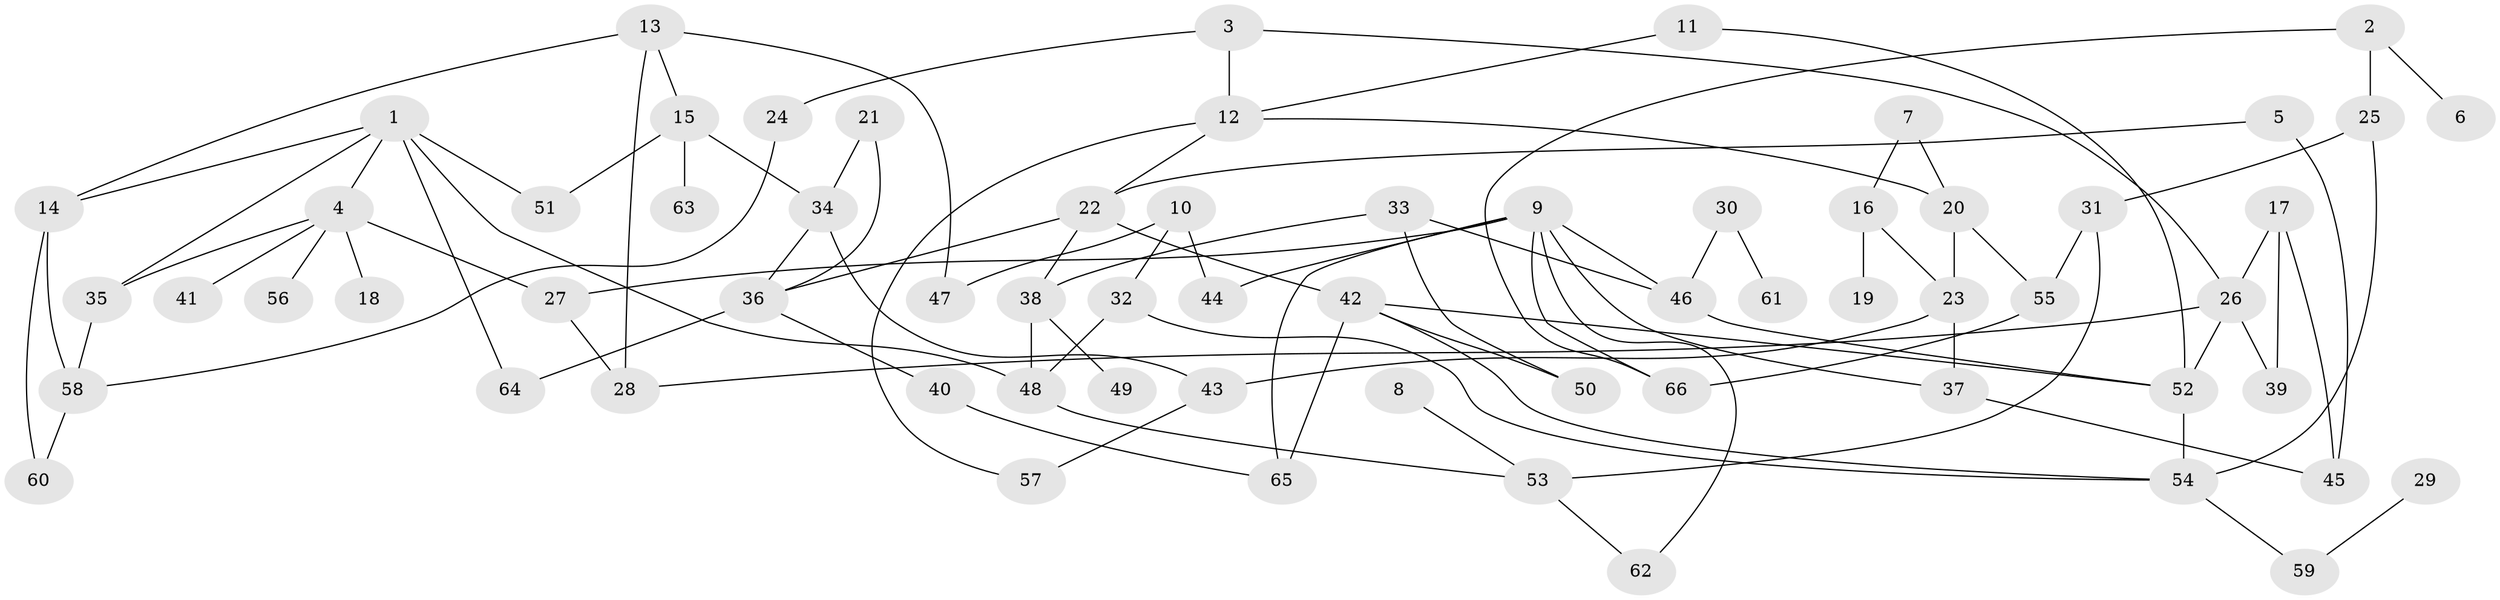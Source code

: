 // coarse degree distribution, {6: 0.06818181818181818, 4: 0.20454545454545456, 3: 0.18181818181818182, 5: 0.13636363636363635, 2: 0.13636363636363635, 1: 0.22727272727272727, 8: 0.045454545454545456}
// Generated by graph-tools (version 1.1) at 2025/41/03/06/25 10:41:22]
// undirected, 66 vertices, 98 edges
graph export_dot {
graph [start="1"]
  node [color=gray90,style=filled];
  1;
  2;
  3;
  4;
  5;
  6;
  7;
  8;
  9;
  10;
  11;
  12;
  13;
  14;
  15;
  16;
  17;
  18;
  19;
  20;
  21;
  22;
  23;
  24;
  25;
  26;
  27;
  28;
  29;
  30;
  31;
  32;
  33;
  34;
  35;
  36;
  37;
  38;
  39;
  40;
  41;
  42;
  43;
  44;
  45;
  46;
  47;
  48;
  49;
  50;
  51;
  52;
  53;
  54;
  55;
  56;
  57;
  58;
  59;
  60;
  61;
  62;
  63;
  64;
  65;
  66;
  1 -- 4;
  1 -- 14;
  1 -- 35;
  1 -- 48;
  1 -- 51;
  1 -- 64;
  2 -- 6;
  2 -- 25;
  2 -- 66;
  3 -- 12;
  3 -- 24;
  3 -- 26;
  4 -- 18;
  4 -- 27;
  4 -- 35;
  4 -- 41;
  4 -- 56;
  5 -- 22;
  5 -- 45;
  7 -- 16;
  7 -- 20;
  8 -- 53;
  9 -- 27;
  9 -- 37;
  9 -- 44;
  9 -- 46;
  9 -- 62;
  9 -- 65;
  9 -- 66;
  10 -- 32;
  10 -- 44;
  10 -- 47;
  11 -- 12;
  11 -- 52;
  12 -- 20;
  12 -- 22;
  12 -- 57;
  13 -- 14;
  13 -- 15;
  13 -- 28;
  13 -- 47;
  14 -- 58;
  14 -- 60;
  15 -- 34;
  15 -- 51;
  15 -- 63;
  16 -- 19;
  16 -- 23;
  17 -- 26;
  17 -- 39;
  17 -- 45;
  20 -- 23;
  20 -- 55;
  21 -- 34;
  21 -- 36;
  22 -- 36;
  22 -- 38;
  22 -- 42;
  23 -- 37;
  23 -- 43;
  24 -- 58;
  25 -- 31;
  25 -- 54;
  26 -- 28;
  26 -- 39;
  26 -- 52;
  27 -- 28;
  29 -- 59;
  30 -- 46;
  30 -- 61;
  31 -- 53;
  31 -- 55;
  32 -- 48;
  32 -- 54;
  33 -- 38;
  33 -- 46;
  33 -- 50;
  34 -- 36;
  34 -- 43;
  35 -- 58;
  36 -- 40;
  36 -- 64;
  37 -- 45;
  38 -- 48;
  38 -- 49;
  40 -- 65;
  42 -- 50;
  42 -- 52;
  42 -- 54;
  42 -- 65;
  43 -- 57;
  46 -- 52;
  48 -- 53;
  52 -- 54;
  53 -- 62;
  54 -- 59;
  55 -- 66;
  58 -- 60;
}
